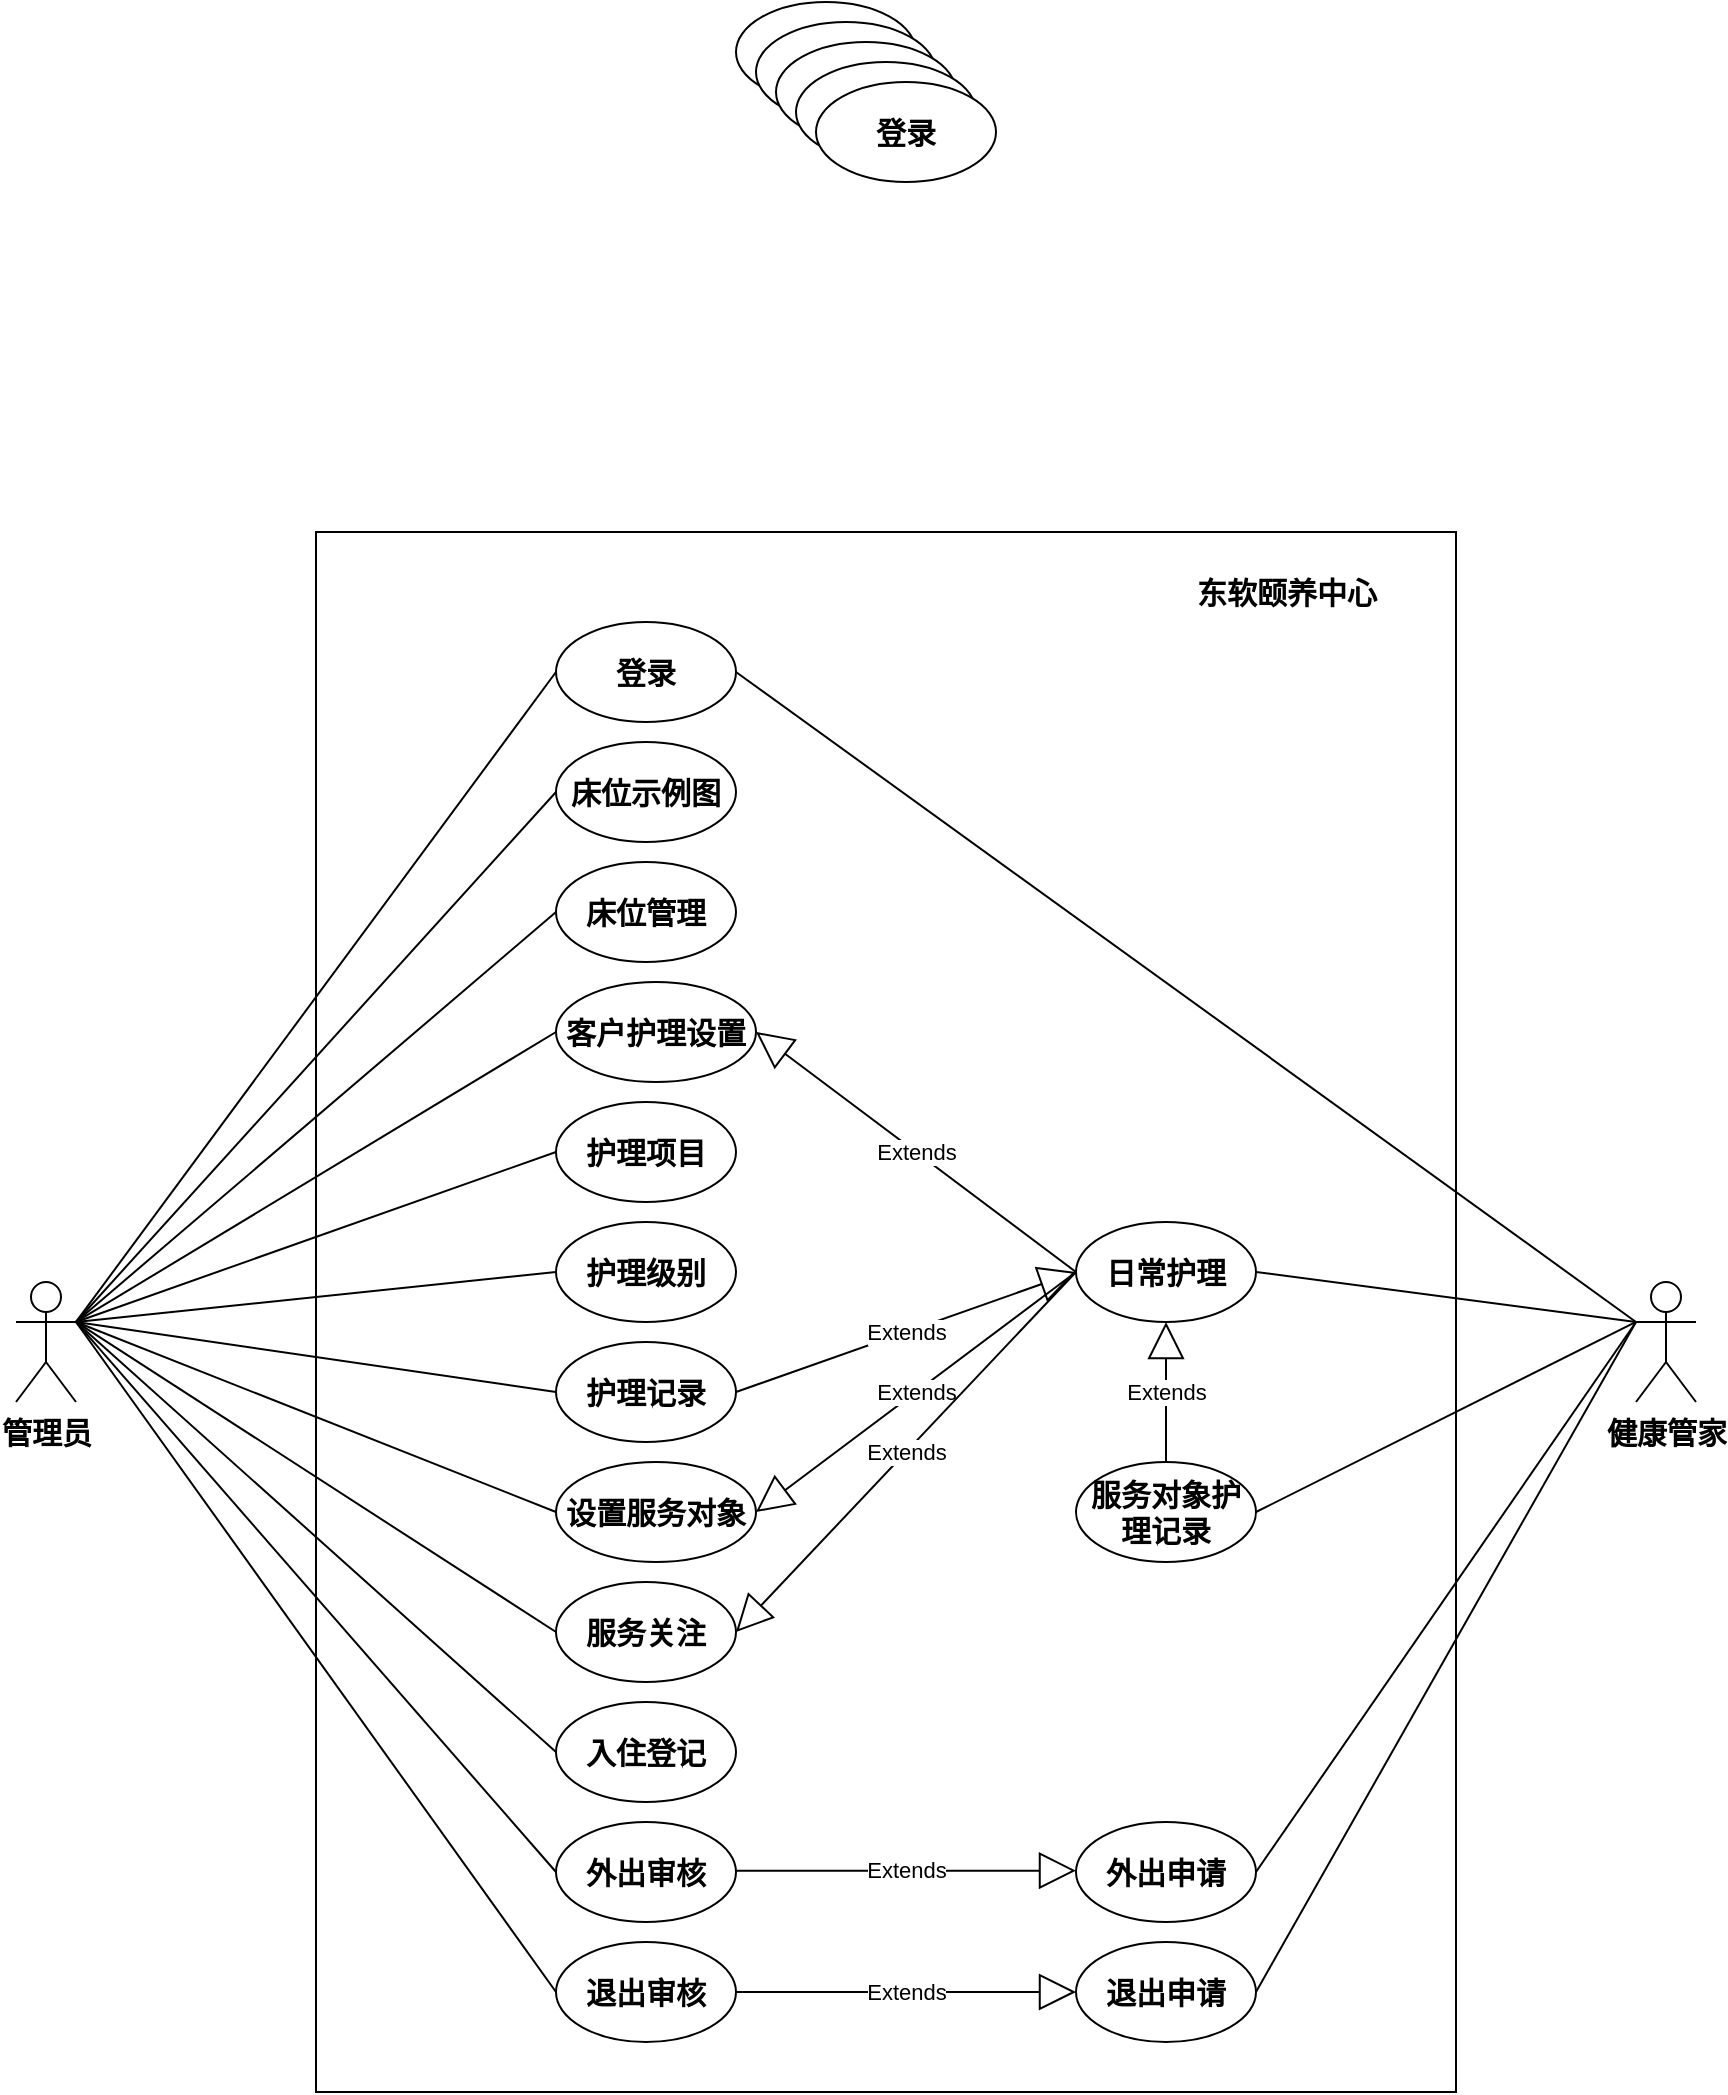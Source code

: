 <mxfile>
    <diagram id="ldZKe99a0s3TlZ5kp_Uz" name="第 1 页">
        <mxGraphModel dx="1215" dy="1998" grid="1" gridSize="10" guides="1" tooltips="1" connect="1" arrows="1" fold="1" page="1" pageScale="1" pageWidth="827" pageHeight="1169" math="0" shadow="0">
            <root>
                <mxCell id="0"/>
                <mxCell id="1" parent="0"/>
                <mxCell id="9" value="" style="rounded=0;whiteSpace=wrap;html=1;fontStyle=1;fontSize=15;" vertex="1" parent="1">
                    <mxGeometry x="490" y="-45" width="570" height="780" as="geometry"/>
                </mxCell>
                <mxCell id="301" style="edgeStyle=none;html=1;exitX=1;exitY=0.333;exitDx=0;exitDy=0;exitPerimeter=0;entryX=0;entryY=0.5;entryDx=0;entryDy=0;endArrow=none;endFill=0;" edge="1" parent="1" source="2" target="278">
                    <mxGeometry relative="1" as="geometry"/>
                </mxCell>
                <mxCell id="302" style="edgeStyle=none;html=1;exitX=1;exitY=0.333;exitDx=0;exitDy=0;exitPerimeter=0;entryX=0;entryY=0.5;entryDx=0;entryDy=0;endArrow=none;endFill=0;" edge="1" parent="1" source="2" target="290">
                    <mxGeometry relative="1" as="geometry"/>
                </mxCell>
                <mxCell id="304" style="edgeStyle=none;html=1;exitX=1;exitY=0.333;exitDx=0;exitDy=0;exitPerimeter=0;entryX=0;entryY=0.5;entryDx=0;entryDy=0;endArrow=none;endFill=0;" edge="1" parent="1" source="2" target="291">
                    <mxGeometry relative="1" as="geometry"/>
                </mxCell>
                <mxCell id="305" style="edgeStyle=none;html=1;exitX=1;exitY=0.333;exitDx=0;exitDy=0;exitPerimeter=0;entryX=0;entryY=0.5;entryDx=0;entryDy=0;endArrow=none;endFill=0;" edge="1" parent="1" source="2" target="292">
                    <mxGeometry relative="1" as="geometry"/>
                </mxCell>
                <mxCell id="309" style="edgeStyle=none;html=1;exitX=1;exitY=0.333;exitDx=0;exitDy=0;exitPerimeter=0;entryX=0;entryY=0.5;entryDx=0;entryDy=0;endArrow=none;endFill=0;" edge="1" parent="1" source="2" target="293">
                    <mxGeometry relative="1" as="geometry"/>
                </mxCell>
                <mxCell id="311" style="edgeStyle=none;html=1;exitX=1;exitY=0.333;exitDx=0;exitDy=0;exitPerimeter=0;entryX=0;entryY=0.5;entryDx=0;entryDy=0;endArrow=none;endFill=0;" edge="1" parent="1" source="2" target="294">
                    <mxGeometry relative="1" as="geometry"/>
                </mxCell>
                <mxCell id="312" style="edgeStyle=none;html=1;exitX=1;exitY=0.333;exitDx=0;exitDy=0;exitPerimeter=0;entryX=0;entryY=0.5;entryDx=0;entryDy=0;endArrow=none;endFill=0;" edge="1" parent="1" source="2" target="295">
                    <mxGeometry relative="1" as="geometry"/>
                </mxCell>
                <mxCell id="313" style="edgeStyle=none;html=1;exitX=1;exitY=0.333;exitDx=0;exitDy=0;exitPerimeter=0;entryX=0;entryY=0.5;entryDx=0;entryDy=0;endArrow=none;endFill=0;" edge="1" parent="1" source="2" target="296">
                    <mxGeometry relative="1" as="geometry"/>
                </mxCell>
                <mxCell id="314" style="edgeStyle=none;html=1;exitX=1;exitY=0.333;exitDx=0;exitDy=0;exitPerimeter=0;entryX=0;entryY=0.5;entryDx=0;entryDy=0;endArrow=none;endFill=0;" edge="1" parent="1" source="2" target="297">
                    <mxGeometry relative="1" as="geometry"/>
                </mxCell>
                <mxCell id="315" style="edgeStyle=none;html=1;exitX=1;exitY=0.333;exitDx=0;exitDy=0;exitPerimeter=0;entryX=0;entryY=0.5;entryDx=0;entryDy=0;endArrow=none;endFill=0;" edge="1" parent="1" source="2" target="277">
                    <mxGeometry relative="1" as="geometry"/>
                </mxCell>
                <mxCell id="316" style="edgeStyle=none;html=1;exitX=1;exitY=0.333;exitDx=0;exitDy=0;exitPerimeter=0;entryX=0;entryY=0.5;entryDx=0;entryDy=0;endArrow=none;endFill=0;" edge="1" parent="1" source="2" target="298">
                    <mxGeometry relative="1" as="geometry"/>
                </mxCell>
                <mxCell id="317" style="edgeStyle=none;html=1;exitX=1;exitY=0.333;exitDx=0;exitDy=0;exitPerimeter=0;entryX=0;entryY=0.5;entryDx=0;entryDy=0;endArrow=none;endFill=0;" edge="1" parent="1" source="2" target="299">
                    <mxGeometry relative="1" as="geometry"/>
                </mxCell>
                <mxCell id="2" value="管理员&lt;div&gt;&lt;br&gt;&lt;/div&gt;" style="shape=umlActor;verticalLabelPosition=bottom;verticalAlign=top;html=1;fontStyle=1;fontSize=15;" vertex="1" parent="1">
                    <mxGeometry x="340" y="330" width="30" height="60" as="geometry"/>
                </mxCell>
                <mxCell id="10" value="东软颐养中心" style="text;html=1;align=center;verticalAlign=middle;resizable=0;points=[];autosize=1;strokeColor=none;fillColor=none;fontStyle=1;fontSize=15;" vertex="1" parent="1">
                    <mxGeometry x="920" y="-30" width="110" height="30" as="geometry"/>
                </mxCell>
                <mxCell id="325" style="edgeStyle=none;html=1;exitX=0;exitY=0.333;exitDx=0;exitDy=0;exitPerimeter=0;entryX=1;entryY=0.5;entryDx=0;entryDy=0;endArrow=none;endFill=0;" edge="1" parent="1" source="276" target="277">
                    <mxGeometry relative="1" as="geometry"/>
                </mxCell>
                <mxCell id="326" style="edgeStyle=none;html=1;exitX=0;exitY=0.333;exitDx=0;exitDy=0;exitPerimeter=0;entryX=1;entryY=0.5;entryDx=0;entryDy=0;endArrow=none;endFill=0;" edge="1" parent="1" source="276" target="318">
                    <mxGeometry relative="1" as="geometry"/>
                </mxCell>
                <mxCell id="327" style="edgeStyle=none;html=1;exitX=0;exitY=0.333;exitDx=0;exitDy=0;exitPerimeter=0;entryX=1;entryY=0.5;entryDx=0;entryDy=0;endArrow=none;endFill=0;" edge="1" parent="1" source="276" target="319">
                    <mxGeometry relative="1" as="geometry"/>
                </mxCell>
                <mxCell id="328" style="edgeStyle=none;html=1;exitX=0;exitY=0.333;exitDx=0;exitDy=0;exitPerimeter=0;entryX=1;entryY=0.5;entryDx=0;entryDy=0;endArrow=none;endFill=0;" edge="1" parent="1" source="276" target="322">
                    <mxGeometry relative="1" as="geometry"/>
                </mxCell>
                <mxCell id="329" style="edgeStyle=none;html=1;exitX=0;exitY=0.333;exitDx=0;exitDy=0;exitPerimeter=0;entryX=1;entryY=0.5;entryDx=0;entryDy=0;endArrow=none;endFill=0;" edge="1" parent="1" source="276" target="321">
                    <mxGeometry relative="1" as="geometry"/>
                </mxCell>
                <mxCell id="276" value="健康管家&lt;div&gt;&lt;br&gt;&lt;/div&gt;" style="shape=umlActor;verticalLabelPosition=bottom;verticalAlign=top;html=1;fontStyle=1;fontSize=15;" vertex="1" parent="1">
                    <mxGeometry x="1150" y="330" width="30" height="60" as="geometry"/>
                </mxCell>
                <mxCell id="277" value="登录" style="ellipse;whiteSpace=wrap;html=1;fontSize=15;fontStyle=1" vertex="1" parent="1">
                    <mxGeometry x="610" width="90" height="50" as="geometry"/>
                </mxCell>
                <mxCell id="278" value="床位示例图" style="ellipse;whiteSpace=wrap;html=1;fontSize=15;fontStyle=1" vertex="1" parent="1">
                    <mxGeometry x="610" y="60" width="90" height="50" as="geometry"/>
                </mxCell>
                <mxCell id="285" value="登录" style="ellipse;whiteSpace=wrap;html=1;fontSize=15;fontStyle=1" vertex="1" parent="1">
                    <mxGeometry x="700" y="-310" width="90" height="50" as="geometry"/>
                </mxCell>
                <mxCell id="286" value="登录" style="ellipse;whiteSpace=wrap;html=1;fontSize=15;fontStyle=1" vertex="1" parent="1">
                    <mxGeometry x="710" y="-300" width="90" height="50" as="geometry"/>
                </mxCell>
                <mxCell id="287" value="登录" style="ellipse;whiteSpace=wrap;html=1;fontSize=15;fontStyle=1" vertex="1" parent="1">
                    <mxGeometry x="720" y="-290" width="90" height="50" as="geometry"/>
                </mxCell>
                <mxCell id="288" value="登录" style="ellipse;whiteSpace=wrap;html=1;fontSize=15;fontStyle=1" vertex="1" parent="1">
                    <mxGeometry x="730" y="-280" width="90" height="50" as="geometry"/>
                </mxCell>
                <mxCell id="289" value="登录" style="ellipse;whiteSpace=wrap;html=1;fontSize=15;fontStyle=1" vertex="1" parent="1">
                    <mxGeometry x="740" y="-270" width="90" height="50" as="geometry"/>
                </mxCell>
                <mxCell id="290" value="床位管理" style="ellipse;whiteSpace=wrap;html=1;fontSize=15;fontStyle=1" vertex="1" parent="1">
                    <mxGeometry x="610" y="120" width="90" height="50" as="geometry"/>
                </mxCell>
                <mxCell id="291" value="客户护理设置" style="ellipse;whiteSpace=wrap;html=1;fontSize=15;fontStyle=1" vertex="1" parent="1">
                    <mxGeometry x="610" y="180" width="100" height="50" as="geometry"/>
                </mxCell>
                <mxCell id="292" value="护理项目" style="ellipse;whiteSpace=wrap;html=1;fontSize=15;fontStyle=1" vertex="1" parent="1">
                    <mxGeometry x="610" y="240" width="90" height="50" as="geometry"/>
                </mxCell>
                <mxCell id="293" value="护理级别" style="ellipse;whiteSpace=wrap;html=1;fontSize=15;fontStyle=1" vertex="1" parent="1">
                    <mxGeometry x="610" y="300" width="90" height="50" as="geometry"/>
                </mxCell>
                <mxCell id="294" value="护理记录" style="ellipse;whiteSpace=wrap;html=1;fontSize=15;fontStyle=1" vertex="1" parent="1">
                    <mxGeometry x="610" y="360" width="90" height="50" as="geometry"/>
                </mxCell>
                <mxCell id="295" value="设置服务对象" style="ellipse;whiteSpace=wrap;html=1;fontSize=15;fontStyle=1" vertex="1" parent="1">
                    <mxGeometry x="610" y="420" width="100" height="50" as="geometry"/>
                </mxCell>
                <mxCell id="296" value="服务关注" style="ellipse;whiteSpace=wrap;html=1;fontSize=15;fontStyle=1" vertex="1" parent="1">
                    <mxGeometry x="610" y="480" width="90" height="50" as="geometry"/>
                </mxCell>
                <mxCell id="297" value="入住登记" style="ellipse;whiteSpace=wrap;html=1;fontSize=15;fontStyle=1" vertex="1" parent="1">
                    <mxGeometry x="610" y="540" width="90" height="50" as="geometry"/>
                </mxCell>
                <mxCell id="298" value="外出审核" style="ellipse;whiteSpace=wrap;html=1;fontSize=15;fontStyle=1" vertex="1" parent="1">
                    <mxGeometry x="610" y="600" width="90" height="50" as="geometry"/>
                </mxCell>
                <mxCell id="299" value="退出审核" style="ellipse;whiteSpace=wrap;html=1;fontSize=15;fontStyle=1" vertex="1" parent="1">
                    <mxGeometry x="610" y="660" width="90" height="50" as="geometry"/>
                </mxCell>
                <mxCell id="318" value="日常护理" style="ellipse;whiteSpace=wrap;html=1;fontSize=15;fontStyle=1" vertex="1" parent="1">
                    <mxGeometry x="870" y="300" width="90" height="50" as="geometry"/>
                </mxCell>
                <mxCell id="319" value="服务对象护理记录" style="ellipse;whiteSpace=wrap;html=1;fontSize=15;fontStyle=1" vertex="1" parent="1">
                    <mxGeometry x="870" y="420" width="90" height="50" as="geometry"/>
                </mxCell>
                <mxCell id="321" value="退出申请" style="ellipse;whiteSpace=wrap;html=1;fontSize=15;fontStyle=1" vertex="1" parent="1">
                    <mxGeometry x="870" y="660" width="90" height="50" as="geometry"/>
                </mxCell>
                <mxCell id="322" value="外出申请" style="ellipse;whiteSpace=wrap;html=1;fontSize=15;fontStyle=1" vertex="1" parent="1">
                    <mxGeometry x="870" y="600" width="90" height="50" as="geometry"/>
                </mxCell>
                <mxCell id="323" value="Extends" style="endArrow=block;endSize=16;endFill=0;html=1;exitX=1;exitY=0.5;exitDx=0;exitDy=0;entryX=0;entryY=0.5;entryDx=0;entryDy=0;" edge="1" parent="1" source="299" target="321">
                    <mxGeometry width="160" relative="1" as="geometry">
                        <mxPoint x="760" y="510" as="sourcePoint"/>
                        <mxPoint x="920" y="510" as="targetPoint"/>
                    </mxGeometry>
                </mxCell>
                <mxCell id="324" value="Extends" style="endArrow=block;endSize=16;endFill=0;html=1;exitX=1;exitY=0.5;exitDx=0;exitDy=0;entryX=0;entryY=0.5;entryDx=0;entryDy=0;" edge="1" parent="1">
                    <mxGeometry width="160" relative="1" as="geometry">
                        <mxPoint x="700" y="624.33" as="sourcePoint"/>
                        <mxPoint x="870" y="624.33" as="targetPoint"/>
                    </mxGeometry>
                </mxCell>
                <mxCell id="330" value="Extends" style="endArrow=block;endSize=16;endFill=0;html=1;exitX=0.5;exitY=0;exitDx=0;exitDy=0;entryX=0.5;entryY=1;entryDx=0;entryDy=0;" edge="1" parent="1" source="319" target="318">
                    <mxGeometry width="160" relative="1" as="geometry">
                        <mxPoint x="740" y="530" as="sourcePoint"/>
                        <mxPoint x="910" y="530" as="targetPoint"/>
                    </mxGeometry>
                </mxCell>
                <mxCell id="331" value="Extends" style="endArrow=block;endSize=16;endFill=0;html=1;exitX=1;exitY=0.5;exitDx=0;exitDy=0;entryX=0;entryY=0.5;entryDx=0;entryDy=0;" edge="1" parent="1" source="294" target="318">
                    <mxGeometry width="160" relative="1" as="geometry">
                        <mxPoint x="720" y="390" as="sourcePoint"/>
                        <mxPoint x="890" y="390" as="targetPoint"/>
                    </mxGeometry>
                </mxCell>
                <mxCell id="332" value="Extends" style="endArrow=block;endSize=16;endFill=0;html=1;exitX=0;exitY=0.5;exitDx=0;exitDy=0;entryX=1;entryY=0.5;entryDx=0;entryDy=0;" edge="1" parent="1" source="318" target="291">
                    <mxGeometry width="160" relative="1" as="geometry">
                        <mxPoint x="720" y="250" as="sourcePoint"/>
                        <mxPoint x="890" y="190" as="targetPoint"/>
                    </mxGeometry>
                </mxCell>
                <mxCell id="333" value="Extends" style="endArrow=block;endSize=16;endFill=0;html=1;exitX=0;exitY=0.5;exitDx=0;exitDy=0;entryX=1;entryY=0.5;entryDx=0;entryDy=0;" edge="1" parent="1" source="318" target="295">
                    <mxGeometry width="160" relative="1" as="geometry">
                        <mxPoint x="720" y="405" as="sourcePoint"/>
                        <mxPoint x="890" y="345" as="targetPoint"/>
                    </mxGeometry>
                </mxCell>
                <mxCell id="334" value="Extends" style="endArrow=block;endSize=16;endFill=0;html=1;exitX=0;exitY=0.5;exitDx=0;exitDy=0;entryX=1;entryY=0.5;entryDx=0;entryDy=0;" edge="1" parent="1" source="318" target="296">
                    <mxGeometry width="160" relative="1" as="geometry">
                        <mxPoint x="855" y="410" as="sourcePoint"/>
                        <mxPoint x="695" y="530" as="targetPoint"/>
                    </mxGeometry>
                </mxCell>
            </root>
        </mxGraphModel>
    </diagram>
</mxfile>